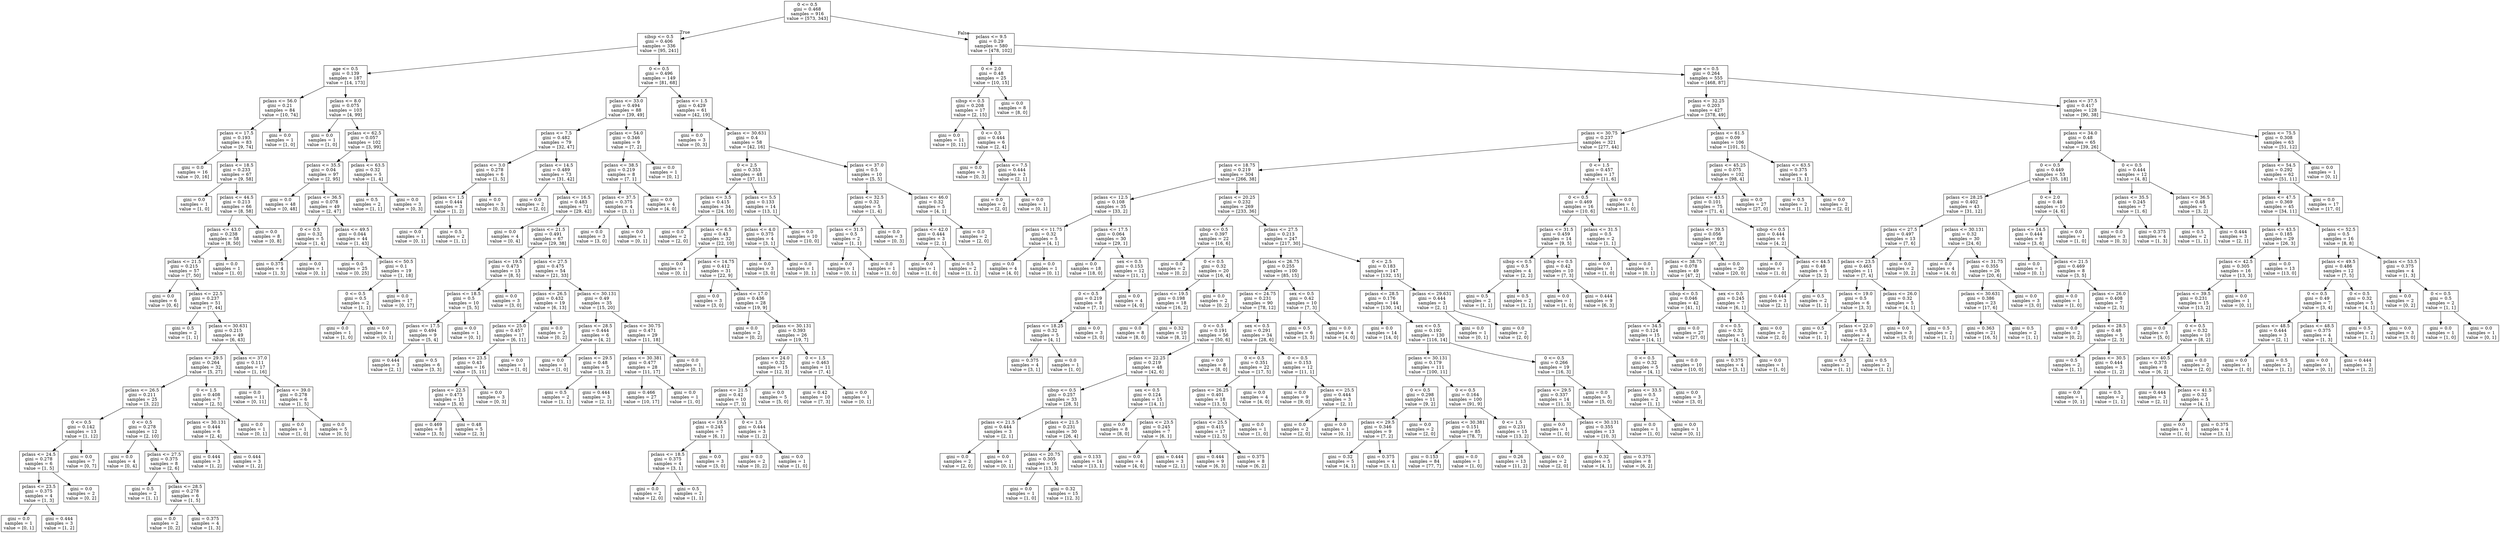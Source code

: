 digraph Tree {
node [shape=box] ;
0 [label="0 <= 0.5\ngini = 0.468\nsamples = 916\nvalue = [573, 343]"] ;
1 [label="sibsp <= 0.5\ngini = 0.406\nsamples = 336\nvalue = [95, 241]"] ;
0 -> 1 [labeldistance=2.5, labelangle=45, headlabel="True"] ;
2 [label="age <= 0.5\ngini = 0.139\nsamples = 187\nvalue = [14, 173]"] ;
1 -> 2 ;
3 [label="pclass <= 56.0\ngini = 0.21\nsamples = 84\nvalue = [10, 74]"] ;
2 -> 3 ;
4 [label="pclass <= 17.5\ngini = 0.193\nsamples = 83\nvalue = [9, 74]"] ;
3 -> 4 ;
5 [label="gini = 0.0\nsamples = 16\nvalue = [0, 16]"] ;
4 -> 5 ;
6 [label="pclass <= 18.5\ngini = 0.233\nsamples = 67\nvalue = [9, 58]"] ;
4 -> 6 ;
7 [label="gini = 0.0\nsamples = 1\nvalue = [1, 0]"] ;
6 -> 7 ;
8 [label="pclass <= 44.5\ngini = 0.213\nsamples = 66\nvalue = [8, 58]"] ;
6 -> 8 ;
9 [label="pclass <= 43.0\ngini = 0.238\nsamples = 58\nvalue = [8, 50]"] ;
8 -> 9 ;
10 [label="pclass <= 21.5\ngini = 0.215\nsamples = 57\nvalue = [7, 50]"] ;
9 -> 10 ;
11 [label="gini = 0.0\nsamples = 6\nvalue = [0, 6]"] ;
10 -> 11 ;
12 [label="pclass <= 22.5\ngini = 0.237\nsamples = 51\nvalue = [7, 44]"] ;
10 -> 12 ;
13 [label="gini = 0.5\nsamples = 2\nvalue = [1, 1]"] ;
12 -> 13 ;
14 [label="pclass <= 30.631\ngini = 0.215\nsamples = 49\nvalue = [6, 43]"] ;
12 -> 14 ;
15 [label="pclass <= 29.5\ngini = 0.264\nsamples = 32\nvalue = [5, 27]"] ;
14 -> 15 ;
16 [label="pclass <= 26.5\ngini = 0.211\nsamples = 25\nvalue = [3, 22]"] ;
15 -> 16 ;
17 [label="0 <= 0.5\ngini = 0.142\nsamples = 13\nvalue = [1, 12]"] ;
16 -> 17 ;
18 [label="pclass <= 24.5\ngini = 0.278\nsamples = 6\nvalue = [1, 5]"] ;
17 -> 18 ;
19 [label="pclass <= 23.5\ngini = 0.375\nsamples = 4\nvalue = [1, 3]"] ;
18 -> 19 ;
20 [label="gini = 0.0\nsamples = 1\nvalue = [0, 1]"] ;
19 -> 20 ;
21 [label="gini = 0.444\nsamples = 3\nvalue = [1, 2]"] ;
19 -> 21 ;
22 [label="gini = 0.0\nsamples = 2\nvalue = [0, 2]"] ;
18 -> 22 ;
23 [label="gini = 0.0\nsamples = 7\nvalue = [0, 7]"] ;
17 -> 23 ;
24 [label="0 <= 0.5\ngini = 0.278\nsamples = 12\nvalue = [2, 10]"] ;
16 -> 24 ;
25 [label="gini = 0.0\nsamples = 4\nvalue = [0, 4]"] ;
24 -> 25 ;
26 [label="pclass <= 27.5\ngini = 0.375\nsamples = 8\nvalue = [2, 6]"] ;
24 -> 26 ;
27 [label="gini = 0.5\nsamples = 2\nvalue = [1, 1]"] ;
26 -> 27 ;
28 [label="pclass <= 28.5\ngini = 0.278\nsamples = 6\nvalue = [1, 5]"] ;
26 -> 28 ;
29 [label="gini = 0.0\nsamples = 2\nvalue = [0, 2]"] ;
28 -> 29 ;
30 [label="gini = 0.375\nsamples = 4\nvalue = [1, 3]"] ;
28 -> 30 ;
31 [label="0 <= 1.5\ngini = 0.408\nsamples = 7\nvalue = [2, 5]"] ;
15 -> 31 ;
32 [label="pclass <= 30.131\ngini = 0.444\nsamples = 6\nvalue = [2, 4]"] ;
31 -> 32 ;
33 [label="gini = 0.444\nsamples = 3\nvalue = [1, 2]"] ;
32 -> 33 ;
34 [label="gini = 0.444\nsamples = 3\nvalue = [1, 2]"] ;
32 -> 34 ;
35 [label="gini = 0.0\nsamples = 1\nvalue = [0, 1]"] ;
31 -> 35 ;
36 [label="pclass <= 37.0\ngini = 0.111\nsamples = 17\nvalue = [1, 16]"] ;
14 -> 36 ;
37 [label="gini = 0.0\nsamples = 11\nvalue = [0, 11]"] ;
36 -> 37 ;
38 [label="pclass <= 39.0\ngini = 0.278\nsamples = 6\nvalue = [1, 5]"] ;
36 -> 38 ;
39 [label="gini = 0.0\nsamples = 1\nvalue = [1, 0]"] ;
38 -> 39 ;
40 [label="gini = 0.0\nsamples = 5\nvalue = [0, 5]"] ;
38 -> 40 ;
41 [label="gini = 0.0\nsamples = 1\nvalue = [1, 0]"] ;
9 -> 41 ;
42 [label="gini = 0.0\nsamples = 8\nvalue = [0, 8]"] ;
8 -> 42 ;
43 [label="gini = 0.0\nsamples = 1\nvalue = [1, 0]"] ;
3 -> 43 ;
44 [label="pclass <= 8.0\ngini = 0.075\nsamples = 103\nvalue = [4, 99]"] ;
2 -> 44 ;
45 [label="gini = 0.0\nsamples = 1\nvalue = [1, 0]"] ;
44 -> 45 ;
46 [label="pclass <= 62.5\ngini = 0.057\nsamples = 102\nvalue = [3, 99]"] ;
44 -> 46 ;
47 [label="pclass <= 35.5\ngini = 0.04\nsamples = 97\nvalue = [2, 95]"] ;
46 -> 47 ;
48 [label="gini = 0.0\nsamples = 48\nvalue = [0, 48]"] ;
47 -> 48 ;
49 [label="pclass <= 36.5\ngini = 0.078\nsamples = 49\nvalue = [2, 47]"] ;
47 -> 49 ;
50 [label="0 <= 0.5\ngini = 0.32\nsamples = 5\nvalue = [1, 4]"] ;
49 -> 50 ;
51 [label="gini = 0.375\nsamples = 4\nvalue = [1, 3]"] ;
50 -> 51 ;
52 [label="gini = 0.0\nsamples = 1\nvalue = [0, 1]"] ;
50 -> 52 ;
53 [label="pclass <= 49.5\ngini = 0.044\nsamples = 44\nvalue = [1, 43]"] ;
49 -> 53 ;
54 [label="gini = 0.0\nsamples = 25\nvalue = [0, 25]"] ;
53 -> 54 ;
55 [label="pclass <= 50.5\ngini = 0.1\nsamples = 19\nvalue = [1, 18]"] ;
53 -> 55 ;
56 [label="0 <= 0.5\ngini = 0.5\nsamples = 2\nvalue = [1, 1]"] ;
55 -> 56 ;
57 [label="gini = 0.0\nsamples = 1\nvalue = [1, 0]"] ;
56 -> 57 ;
58 [label="gini = 0.0\nsamples = 1\nvalue = [0, 1]"] ;
56 -> 58 ;
59 [label="gini = 0.0\nsamples = 17\nvalue = [0, 17]"] ;
55 -> 59 ;
60 [label="pclass <= 63.5\ngini = 0.32\nsamples = 5\nvalue = [1, 4]"] ;
46 -> 60 ;
61 [label="gini = 0.5\nsamples = 2\nvalue = [1, 1]"] ;
60 -> 61 ;
62 [label="gini = 0.0\nsamples = 3\nvalue = [0, 3]"] ;
60 -> 62 ;
63 [label="0 <= 0.5\ngini = 0.496\nsamples = 149\nvalue = [81, 68]"] ;
1 -> 63 ;
64 [label="pclass <= 33.0\ngini = 0.494\nsamples = 88\nvalue = [39, 49]"] ;
63 -> 64 ;
65 [label="pclass <= 7.5\ngini = 0.482\nsamples = 79\nvalue = [32, 47]"] ;
64 -> 65 ;
66 [label="pclass <= 3.0\ngini = 0.278\nsamples = 6\nvalue = [1, 5]"] ;
65 -> 66 ;
67 [label="pclass <= 1.5\ngini = 0.444\nsamples = 3\nvalue = [1, 2]"] ;
66 -> 67 ;
68 [label="gini = 0.0\nsamples = 1\nvalue = [0, 1]"] ;
67 -> 68 ;
69 [label="gini = 0.5\nsamples = 2\nvalue = [1, 1]"] ;
67 -> 69 ;
70 [label="gini = 0.0\nsamples = 3\nvalue = [0, 3]"] ;
66 -> 70 ;
71 [label="pclass <= 14.5\ngini = 0.489\nsamples = 73\nvalue = [31, 42]"] ;
65 -> 71 ;
72 [label="gini = 0.0\nsamples = 2\nvalue = [2, 0]"] ;
71 -> 72 ;
73 [label="pclass <= 16.5\ngini = 0.483\nsamples = 71\nvalue = [29, 42]"] ;
71 -> 73 ;
74 [label="gini = 0.0\nsamples = 4\nvalue = [0, 4]"] ;
73 -> 74 ;
75 [label="pclass <= 21.5\ngini = 0.491\nsamples = 67\nvalue = [29, 38]"] ;
73 -> 75 ;
76 [label="pclass <= 19.5\ngini = 0.473\nsamples = 13\nvalue = [8, 5]"] ;
75 -> 76 ;
77 [label="pclass <= 18.5\ngini = 0.5\nsamples = 10\nvalue = [5, 5]"] ;
76 -> 77 ;
78 [label="pclass <= 17.5\ngini = 0.494\nsamples = 9\nvalue = [5, 4]"] ;
77 -> 78 ;
79 [label="gini = 0.444\nsamples = 3\nvalue = [2, 1]"] ;
78 -> 79 ;
80 [label="gini = 0.5\nsamples = 6\nvalue = [3, 3]"] ;
78 -> 80 ;
81 [label="gini = 0.0\nsamples = 1\nvalue = [0, 1]"] ;
77 -> 81 ;
82 [label="gini = 0.0\nsamples = 3\nvalue = [3, 0]"] ;
76 -> 82 ;
83 [label="pclass <= 27.5\ngini = 0.475\nsamples = 54\nvalue = [21, 33]"] ;
75 -> 83 ;
84 [label="pclass <= 26.5\ngini = 0.432\nsamples = 19\nvalue = [6, 13]"] ;
83 -> 84 ;
85 [label="pclass <= 25.0\ngini = 0.457\nsamples = 17\nvalue = [6, 11]"] ;
84 -> 85 ;
86 [label="pclass <= 23.5\ngini = 0.43\nsamples = 16\nvalue = [5, 11]"] ;
85 -> 86 ;
87 [label="pclass <= 22.5\ngini = 0.473\nsamples = 13\nvalue = [5, 8]"] ;
86 -> 87 ;
88 [label="gini = 0.469\nsamples = 8\nvalue = [3, 5]"] ;
87 -> 88 ;
89 [label="gini = 0.48\nsamples = 5\nvalue = [2, 3]"] ;
87 -> 89 ;
90 [label="gini = 0.0\nsamples = 3\nvalue = [0, 3]"] ;
86 -> 90 ;
91 [label="gini = 0.0\nsamples = 1\nvalue = [1, 0]"] ;
85 -> 91 ;
92 [label="gini = 0.0\nsamples = 2\nvalue = [0, 2]"] ;
84 -> 92 ;
93 [label="pclass <= 30.131\ngini = 0.49\nsamples = 35\nvalue = [15, 20]"] ;
83 -> 93 ;
94 [label="pclass <= 28.5\ngini = 0.444\nsamples = 6\nvalue = [4, 2]"] ;
93 -> 94 ;
95 [label="gini = 0.0\nsamples = 1\nvalue = [1, 0]"] ;
94 -> 95 ;
96 [label="pclass <= 29.5\ngini = 0.48\nsamples = 5\nvalue = [3, 2]"] ;
94 -> 96 ;
97 [label="gini = 0.5\nsamples = 2\nvalue = [1, 1]"] ;
96 -> 97 ;
98 [label="gini = 0.444\nsamples = 3\nvalue = [2, 1]"] ;
96 -> 98 ;
99 [label="pclass <= 30.75\ngini = 0.471\nsamples = 29\nvalue = [11, 18]"] ;
93 -> 99 ;
100 [label="pclass <= 30.381\ngini = 0.477\nsamples = 28\nvalue = [11, 17]"] ;
99 -> 100 ;
101 [label="gini = 0.466\nsamples = 27\nvalue = [10, 17]"] ;
100 -> 101 ;
102 [label="gini = 0.0\nsamples = 1\nvalue = [1, 0]"] ;
100 -> 102 ;
103 [label="gini = 0.0\nsamples = 1\nvalue = [0, 1]"] ;
99 -> 103 ;
104 [label="pclass <= 54.0\ngini = 0.346\nsamples = 9\nvalue = [7, 2]"] ;
64 -> 104 ;
105 [label="pclass <= 38.5\ngini = 0.219\nsamples = 8\nvalue = [7, 1]"] ;
104 -> 105 ;
106 [label="pclass <= 37.5\ngini = 0.375\nsamples = 4\nvalue = [3, 1]"] ;
105 -> 106 ;
107 [label="gini = 0.0\nsamples = 3\nvalue = [3, 0]"] ;
106 -> 107 ;
108 [label="gini = 0.0\nsamples = 1\nvalue = [0, 1]"] ;
106 -> 108 ;
109 [label="gini = 0.0\nsamples = 4\nvalue = [4, 0]"] ;
105 -> 109 ;
110 [label="gini = 0.0\nsamples = 1\nvalue = [0, 1]"] ;
104 -> 110 ;
111 [label="pclass <= 1.5\ngini = 0.429\nsamples = 61\nvalue = [42, 19]"] ;
63 -> 111 ;
112 [label="gini = 0.0\nsamples = 3\nvalue = [0, 3]"] ;
111 -> 112 ;
113 [label="pclass <= 30.631\ngini = 0.4\nsamples = 58\nvalue = [42, 16]"] ;
111 -> 113 ;
114 [label="0 <= 2.5\ngini = 0.353\nsamples = 48\nvalue = [37, 11]"] ;
113 -> 114 ;
115 [label="pclass <= 3.5\ngini = 0.415\nsamples = 34\nvalue = [24, 10]"] ;
114 -> 115 ;
116 [label="gini = 0.0\nsamples = 2\nvalue = [2, 0]"] ;
115 -> 116 ;
117 [label="pclass <= 6.5\ngini = 0.43\nsamples = 32\nvalue = [22, 10]"] ;
115 -> 117 ;
118 [label="gini = 0.0\nsamples = 1\nvalue = [0, 1]"] ;
117 -> 118 ;
119 [label="pclass <= 14.75\ngini = 0.412\nsamples = 31\nvalue = [22, 9]"] ;
117 -> 119 ;
120 [label="gini = 0.0\nsamples = 3\nvalue = [3, 0]"] ;
119 -> 120 ;
121 [label="pclass <= 17.0\ngini = 0.436\nsamples = 28\nvalue = [19, 9]"] ;
119 -> 121 ;
122 [label="gini = 0.0\nsamples = 2\nvalue = [0, 2]"] ;
121 -> 122 ;
123 [label="pclass <= 30.131\ngini = 0.393\nsamples = 26\nvalue = [19, 7]"] ;
121 -> 123 ;
124 [label="pclass <= 24.0\ngini = 0.32\nsamples = 15\nvalue = [12, 3]"] ;
123 -> 124 ;
125 [label="pclass <= 21.5\ngini = 0.42\nsamples = 10\nvalue = [7, 3]"] ;
124 -> 125 ;
126 [label="pclass <= 19.5\ngini = 0.245\nsamples = 7\nvalue = [6, 1]"] ;
125 -> 126 ;
127 [label="pclass <= 18.5\ngini = 0.375\nsamples = 4\nvalue = [3, 1]"] ;
126 -> 127 ;
128 [label="gini = 0.0\nsamples = 2\nvalue = [2, 0]"] ;
127 -> 128 ;
129 [label="gini = 0.5\nsamples = 2\nvalue = [1, 1]"] ;
127 -> 129 ;
130 [label="gini = 0.0\nsamples = 3\nvalue = [3, 0]"] ;
126 -> 130 ;
131 [label="0 <= 1.5\ngini = 0.444\nsamples = 3\nvalue = [1, 2]"] ;
125 -> 131 ;
132 [label="gini = 0.0\nsamples = 2\nvalue = [0, 2]"] ;
131 -> 132 ;
133 [label="gini = 0.0\nsamples = 1\nvalue = [1, 0]"] ;
131 -> 133 ;
134 [label="gini = 0.0\nsamples = 5\nvalue = [5, 0]"] ;
124 -> 134 ;
135 [label="0 <= 1.5\ngini = 0.463\nsamples = 11\nvalue = [7, 4]"] ;
123 -> 135 ;
136 [label="gini = 0.42\nsamples = 10\nvalue = [7, 3]"] ;
135 -> 136 ;
137 [label="gini = 0.0\nsamples = 1\nvalue = [0, 1]"] ;
135 -> 137 ;
138 [label="pclass <= 5.5\ngini = 0.133\nsamples = 14\nvalue = [13, 1]"] ;
114 -> 138 ;
139 [label="pclass <= 4.0\ngini = 0.375\nsamples = 4\nvalue = [3, 1]"] ;
138 -> 139 ;
140 [label="gini = 0.0\nsamples = 3\nvalue = [3, 0]"] ;
139 -> 140 ;
141 [label="gini = 0.0\nsamples = 1\nvalue = [0, 1]"] ;
139 -> 141 ;
142 [label="gini = 0.0\nsamples = 10\nvalue = [10, 0]"] ;
138 -> 142 ;
143 [label="pclass <= 37.0\ngini = 0.5\nsamples = 10\nvalue = [5, 5]"] ;
113 -> 143 ;
144 [label="pclass <= 32.5\ngini = 0.32\nsamples = 5\nvalue = [1, 4]"] ;
143 -> 144 ;
145 [label="pclass <= 31.5\ngini = 0.5\nsamples = 2\nvalue = [1, 1]"] ;
144 -> 145 ;
146 [label="gini = 0.0\nsamples = 1\nvalue = [0, 1]"] ;
145 -> 146 ;
147 [label="gini = 0.0\nsamples = 1\nvalue = [1, 0]"] ;
145 -> 147 ;
148 [label="gini = 0.0\nsamples = 3\nvalue = [0, 3]"] ;
144 -> 148 ;
149 [label="pclass <= 46.0\ngini = 0.32\nsamples = 5\nvalue = [4, 1]"] ;
143 -> 149 ;
150 [label="pclass <= 42.0\ngini = 0.444\nsamples = 3\nvalue = [2, 1]"] ;
149 -> 150 ;
151 [label="gini = 0.0\nsamples = 1\nvalue = [1, 0]"] ;
150 -> 151 ;
152 [label="gini = 0.5\nsamples = 2\nvalue = [1, 1]"] ;
150 -> 152 ;
153 [label="gini = 0.0\nsamples = 2\nvalue = [2, 0]"] ;
149 -> 153 ;
154 [label="pclass <= 9.5\ngini = 0.29\nsamples = 580\nvalue = [478, 102]"] ;
0 -> 154 [labeldistance=2.5, labelangle=-45, headlabel="False"] ;
155 [label="0 <= 2.0\ngini = 0.48\nsamples = 25\nvalue = [10, 15]"] ;
154 -> 155 ;
156 [label="sibsp <= 0.5\ngini = 0.208\nsamples = 17\nvalue = [2, 15]"] ;
155 -> 156 ;
157 [label="gini = 0.0\nsamples = 11\nvalue = [0, 11]"] ;
156 -> 157 ;
158 [label="0 <= 0.5\ngini = 0.444\nsamples = 6\nvalue = [2, 4]"] ;
156 -> 158 ;
159 [label="gini = 0.0\nsamples = 3\nvalue = [0, 3]"] ;
158 -> 159 ;
160 [label="pclass <= 7.5\ngini = 0.444\nsamples = 3\nvalue = [2, 1]"] ;
158 -> 160 ;
161 [label="gini = 0.0\nsamples = 2\nvalue = [2, 0]"] ;
160 -> 161 ;
162 [label="gini = 0.0\nsamples = 1\nvalue = [0, 1]"] ;
160 -> 162 ;
163 [label="gini = 0.0\nsamples = 8\nvalue = [8, 0]"] ;
155 -> 163 ;
164 [label="age <= 0.5\ngini = 0.264\nsamples = 555\nvalue = [468, 87]"] ;
154 -> 164 ;
165 [label="pclass <= 32.25\ngini = 0.203\nsamples = 427\nvalue = [378, 49]"] ;
164 -> 165 ;
166 [label="pclass <= 30.75\ngini = 0.237\nsamples = 321\nvalue = [277, 44]"] ;
165 -> 166 ;
167 [label="pclass <= 18.75\ngini = 0.219\nsamples = 304\nvalue = [266, 38]"] ;
166 -> 167 ;
168 [label="pclass <= 12.5\ngini = 0.108\nsamples = 35\nvalue = [33, 2]"] ;
167 -> 168 ;
169 [label="pclass <= 11.75\ngini = 0.32\nsamples = 5\nvalue = [4, 1]"] ;
168 -> 169 ;
170 [label="gini = 0.0\nsamples = 4\nvalue = [4, 0]"] ;
169 -> 170 ;
171 [label="gini = 0.0\nsamples = 1\nvalue = [0, 1]"] ;
169 -> 171 ;
172 [label="pclass <= 17.5\ngini = 0.064\nsamples = 30\nvalue = [29, 1]"] ;
168 -> 172 ;
173 [label="gini = 0.0\nsamples = 18\nvalue = [18, 0]"] ;
172 -> 173 ;
174 [label="sex <= 0.5\ngini = 0.153\nsamples = 12\nvalue = [11, 1]"] ;
172 -> 174 ;
175 [label="0 <= 0.5\ngini = 0.219\nsamples = 8\nvalue = [7, 1]"] ;
174 -> 175 ;
176 [label="pclass <= 18.25\ngini = 0.32\nsamples = 5\nvalue = [4, 1]"] ;
175 -> 176 ;
177 [label="gini = 0.375\nsamples = 4\nvalue = [3, 1]"] ;
176 -> 177 ;
178 [label="gini = 0.0\nsamples = 1\nvalue = [1, 0]"] ;
176 -> 178 ;
179 [label="gini = 0.0\nsamples = 3\nvalue = [3, 0]"] ;
175 -> 179 ;
180 [label="gini = 0.0\nsamples = 4\nvalue = [4, 0]"] ;
174 -> 180 ;
181 [label="pclass <= 20.25\ngini = 0.232\nsamples = 269\nvalue = [233, 36]"] ;
167 -> 181 ;
182 [label="sibsp <= 0.5\ngini = 0.397\nsamples = 22\nvalue = [16, 6]"] ;
181 -> 182 ;
183 [label="gini = 0.0\nsamples = 2\nvalue = [0, 2]"] ;
182 -> 183 ;
184 [label="0 <= 0.5\ngini = 0.32\nsamples = 20\nvalue = [16, 4]"] ;
182 -> 184 ;
185 [label="pclass <= 19.5\ngini = 0.198\nsamples = 18\nvalue = [16, 2]"] ;
184 -> 185 ;
186 [label="gini = 0.0\nsamples = 8\nvalue = [8, 0]"] ;
185 -> 186 ;
187 [label="gini = 0.32\nsamples = 10\nvalue = [8, 2]"] ;
185 -> 187 ;
188 [label="gini = 0.0\nsamples = 2\nvalue = [0, 2]"] ;
184 -> 188 ;
189 [label="pclass <= 27.5\ngini = 0.213\nsamples = 247\nvalue = [217, 30]"] ;
181 -> 189 ;
190 [label="pclass <= 26.75\ngini = 0.255\nsamples = 100\nvalue = [85, 15]"] ;
189 -> 190 ;
191 [label="pclass <= 24.75\ngini = 0.231\nsamples = 90\nvalue = [78, 12]"] ;
190 -> 191 ;
192 [label="0 <= 0.5\ngini = 0.191\nsamples = 56\nvalue = [50, 6]"] ;
191 -> 192 ;
193 [label="pclass <= 22.25\ngini = 0.219\nsamples = 48\nvalue = [42, 6]"] ;
192 -> 193 ;
194 [label="sibsp <= 0.5\ngini = 0.257\nsamples = 33\nvalue = [28, 5]"] ;
193 -> 194 ;
195 [label="pclass <= 21.5\ngini = 0.444\nsamples = 3\nvalue = [2, 1]"] ;
194 -> 195 ;
196 [label="gini = 0.0\nsamples = 2\nvalue = [2, 0]"] ;
195 -> 196 ;
197 [label="gini = 0.0\nsamples = 1\nvalue = [0, 1]"] ;
195 -> 197 ;
198 [label="pclass <= 21.5\ngini = 0.231\nsamples = 30\nvalue = [26, 4]"] ;
194 -> 198 ;
199 [label="pclass <= 20.75\ngini = 0.305\nsamples = 16\nvalue = [13, 3]"] ;
198 -> 199 ;
200 [label="gini = 0.0\nsamples = 1\nvalue = [1, 0]"] ;
199 -> 200 ;
201 [label="gini = 0.32\nsamples = 15\nvalue = [12, 3]"] ;
199 -> 201 ;
202 [label="gini = 0.133\nsamples = 14\nvalue = [13, 1]"] ;
198 -> 202 ;
203 [label="sex <= 0.5\ngini = 0.124\nsamples = 15\nvalue = [14, 1]"] ;
193 -> 203 ;
204 [label="gini = 0.0\nsamples = 8\nvalue = [8, 0]"] ;
203 -> 204 ;
205 [label="pclass <= 23.5\ngini = 0.245\nsamples = 7\nvalue = [6, 1]"] ;
203 -> 205 ;
206 [label="gini = 0.0\nsamples = 4\nvalue = [4, 0]"] ;
205 -> 206 ;
207 [label="gini = 0.444\nsamples = 3\nvalue = [2, 1]"] ;
205 -> 207 ;
208 [label="gini = 0.0\nsamples = 8\nvalue = [8, 0]"] ;
192 -> 208 ;
209 [label="sex <= 0.5\ngini = 0.291\nsamples = 34\nvalue = [28, 6]"] ;
191 -> 209 ;
210 [label="0 <= 0.5\ngini = 0.351\nsamples = 22\nvalue = [17, 5]"] ;
209 -> 210 ;
211 [label="pclass <= 26.25\ngini = 0.401\nsamples = 18\nvalue = [13, 5]"] ;
210 -> 211 ;
212 [label="pclass <= 25.5\ngini = 0.415\nsamples = 17\nvalue = [12, 5]"] ;
211 -> 212 ;
213 [label="gini = 0.444\nsamples = 9\nvalue = [6, 3]"] ;
212 -> 213 ;
214 [label="gini = 0.375\nsamples = 8\nvalue = [6, 2]"] ;
212 -> 214 ;
215 [label="gini = 0.0\nsamples = 1\nvalue = [1, 0]"] ;
211 -> 215 ;
216 [label="gini = 0.0\nsamples = 4\nvalue = [4, 0]"] ;
210 -> 216 ;
217 [label="0 <= 0.5\ngini = 0.153\nsamples = 12\nvalue = [11, 1]"] ;
209 -> 217 ;
218 [label="gini = 0.0\nsamples = 9\nvalue = [9, 0]"] ;
217 -> 218 ;
219 [label="pclass <= 25.5\ngini = 0.444\nsamples = 3\nvalue = [2, 1]"] ;
217 -> 219 ;
220 [label="gini = 0.0\nsamples = 2\nvalue = [2, 0]"] ;
219 -> 220 ;
221 [label="gini = 0.0\nsamples = 1\nvalue = [0, 1]"] ;
219 -> 221 ;
222 [label="sex <= 0.5\ngini = 0.42\nsamples = 10\nvalue = [7, 3]"] ;
190 -> 222 ;
223 [label="gini = 0.5\nsamples = 6\nvalue = [3, 3]"] ;
222 -> 223 ;
224 [label="gini = 0.0\nsamples = 4\nvalue = [4, 0]"] ;
222 -> 224 ;
225 [label="0 <= 2.5\ngini = 0.183\nsamples = 147\nvalue = [132, 15]"] ;
189 -> 225 ;
226 [label="pclass <= 28.5\ngini = 0.176\nsamples = 144\nvalue = [130, 14]"] ;
225 -> 226 ;
227 [label="gini = 0.0\nsamples = 14\nvalue = [14, 0]"] ;
226 -> 227 ;
228 [label="sex <= 0.5\ngini = 0.192\nsamples = 130\nvalue = [116, 14]"] ;
226 -> 228 ;
229 [label="pclass <= 30.131\ngini = 0.179\nsamples = 111\nvalue = [100, 11]"] ;
228 -> 229 ;
230 [label="0 <= 0.5\ngini = 0.298\nsamples = 11\nvalue = [9, 2]"] ;
229 -> 230 ;
231 [label="pclass <= 29.5\ngini = 0.346\nsamples = 9\nvalue = [7, 2]"] ;
230 -> 231 ;
232 [label="gini = 0.32\nsamples = 5\nvalue = [4, 1]"] ;
231 -> 232 ;
233 [label="gini = 0.375\nsamples = 4\nvalue = [3, 1]"] ;
231 -> 233 ;
234 [label="gini = 0.0\nsamples = 2\nvalue = [2, 0]"] ;
230 -> 234 ;
235 [label="0 <= 0.5\ngini = 0.164\nsamples = 100\nvalue = [91, 9]"] ;
229 -> 235 ;
236 [label="pclass <= 30.381\ngini = 0.151\nsamples = 85\nvalue = [78, 7]"] ;
235 -> 236 ;
237 [label="gini = 0.153\nsamples = 84\nvalue = [77, 7]"] ;
236 -> 237 ;
238 [label="gini = 0.0\nsamples = 1\nvalue = [1, 0]"] ;
236 -> 238 ;
239 [label="0 <= 1.5\ngini = 0.231\nsamples = 15\nvalue = [13, 2]"] ;
235 -> 239 ;
240 [label="gini = 0.26\nsamples = 13\nvalue = [11, 2]"] ;
239 -> 240 ;
241 [label="gini = 0.0\nsamples = 2\nvalue = [2, 0]"] ;
239 -> 241 ;
242 [label="0 <= 0.5\ngini = 0.266\nsamples = 19\nvalue = [16, 3]"] ;
228 -> 242 ;
243 [label="pclass <= 29.5\ngini = 0.337\nsamples = 14\nvalue = [11, 3]"] ;
242 -> 243 ;
244 [label="gini = 0.0\nsamples = 1\nvalue = [1, 0]"] ;
243 -> 244 ;
245 [label="pclass <= 30.131\ngini = 0.355\nsamples = 13\nvalue = [10, 3]"] ;
243 -> 245 ;
246 [label="gini = 0.32\nsamples = 5\nvalue = [4, 1]"] ;
245 -> 246 ;
247 [label="gini = 0.375\nsamples = 8\nvalue = [6, 2]"] ;
245 -> 247 ;
248 [label="gini = 0.0\nsamples = 5\nvalue = [5, 0]"] ;
242 -> 248 ;
249 [label="pclass <= 29.631\ngini = 0.444\nsamples = 3\nvalue = [2, 1]"] ;
225 -> 249 ;
250 [label="gini = 0.0\nsamples = 1\nvalue = [0, 1]"] ;
249 -> 250 ;
251 [label="gini = 0.0\nsamples = 2\nvalue = [2, 0]"] ;
249 -> 251 ;
252 [label="0 <= 1.5\ngini = 0.457\nsamples = 17\nvalue = [11, 6]"] ;
166 -> 252 ;
253 [label="0 <= 0.5\ngini = 0.469\nsamples = 16\nvalue = [10, 6]"] ;
252 -> 253 ;
254 [label="pclass <= 31.5\ngini = 0.459\nsamples = 14\nvalue = [9, 5]"] ;
253 -> 254 ;
255 [label="sibsp <= 0.5\ngini = 0.5\nsamples = 4\nvalue = [2, 2]"] ;
254 -> 255 ;
256 [label="gini = 0.5\nsamples = 2\nvalue = [1, 1]"] ;
255 -> 256 ;
257 [label="gini = 0.5\nsamples = 2\nvalue = [1, 1]"] ;
255 -> 257 ;
258 [label="sibsp <= 0.5\ngini = 0.42\nsamples = 10\nvalue = [7, 3]"] ;
254 -> 258 ;
259 [label="gini = 0.0\nsamples = 1\nvalue = [1, 0]"] ;
258 -> 259 ;
260 [label="gini = 0.444\nsamples = 9\nvalue = [6, 3]"] ;
258 -> 260 ;
261 [label="pclass <= 31.5\ngini = 0.5\nsamples = 2\nvalue = [1, 1]"] ;
253 -> 261 ;
262 [label="gini = 0.0\nsamples = 1\nvalue = [1, 0]"] ;
261 -> 262 ;
263 [label="gini = 0.0\nsamples = 1\nvalue = [0, 1]"] ;
261 -> 263 ;
264 [label="gini = 0.0\nsamples = 1\nvalue = [1, 0]"] ;
252 -> 264 ;
265 [label="pclass <= 61.5\ngini = 0.09\nsamples = 106\nvalue = [101, 5]"] ;
165 -> 265 ;
266 [label="pclass <= 45.25\ngini = 0.075\nsamples = 102\nvalue = [98, 4]"] ;
265 -> 266 ;
267 [label="pclass <= 43.5\ngini = 0.101\nsamples = 75\nvalue = [71, 4]"] ;
266 -> 267 ;
268 [label="pclass <= 39.5\ngini = 0.056\nsamples = 69\nvalue = [67, 2]"] ;
267 -> 268 ;
269 [label="pclass <= 38.75\ngini = 0.078\nsamples = 49\nvalue = [47, 2]"] ;
268 -> 269 ;
270 [label="sibsp <= 0.5\ngini = 0.046\nsamples = 42\nvalue = [41, 1]"] ;
269 -> 270 ;
271 [label="pclass <= 34.5\ngini = 0.124\nsamples = 15\nvalue = [14, 1]"] ;
270 -> 271 ;
272 [label="0 <= 0.5\ngini = 0.32\nsamples = 5\nvalue = [4, 1]"] ;
271 -> 272 ;
273 [label="pclass <= 33.5\ngini = 0.5\nsamples = 2\nvalue = [1, 1]"] ;
272 -> 273 ;
274 [label="gini = 0.0\nsamples = 1\nvalue = [1, 0]"] ;
273 -> 274 ;
275 [label="gini = 0.0\nsamples = 1\nvalue = [0, 1]"] ;
273 -> 275 ;
276 [label="gini = 0.0\nsamples = 3\nvalue = [3, 0]"] ;
272 -> 276 ;
277 [label="gini = 0.0\nsamples = 10\nvalue = [10, 0]"] ;
271 -> 277 ;
278 [label="gini = 0.0\nsamples = 27\nvalue = [27, 0]"] ;
270 -> 278 ;
279 [label="sex <= 0.5\ngini = 0.245\nsamples = 7\nvalue = [6, 1]"] ;
269 -> 279 ;
280 [label="0 <= 0.5\ngini = 0.32\nsamples = 5\nvalue = [4, 1]"] ;
279 -> 280 ;
281 [label="gini = 0.375\nsamples = 4\nvalue = [3, 1]"] ;
280 -> 281 ;
282 [label="gini = 0.0\nsamples = 1\nvalue = [1, 0]"] ;
280 -> 282 ;
283 [label="gini = 0.0\nsamples = 2\nvalue = [2, 0]"] ;
279 -> 283 ;
284 [label="gini = 0.0\nsamples = 20\nvalue = [20, 0]"] ;
268 -> 284 ;
285 [label="sibsp <= 0.5\ngini = 0.444\nsamples = 6\nvalue = [4, 2]"] ;
267 -> 285 ;
286 [label="gini = 0.0\nsamples = 1\nvalue = [1, 0]"] ;
285 -> 286 ;
287 [label="pclass <= 44.5\ngini = 0.48\nsamples = 5\nvalue = [3, 2]"] ;
285 -> 287 ;
288 [label="gini = 0.444\nsamples = 3\nvalue = [2, 1]"] ;
287 -> 288 ;
289 [label="gini = 0.5\nsamples = 2\nvalue = [1, 1]"] ;
287 -> 289 ;
290 [label="gini = 0.0\nsamples = 27\nvalue = [27, 0]"] ;
266 -> 290 ;
291 [label="pclass <= 63.5\ngini = 0.375\nsamples = 4\nvalue = [3, 1]"] ;
265 -> 291 ;
292 [label="gini = 0.5\nsamples = 2\nvalue = [1, 1]"] ;
291 -> 292 ;
293 [label="gini = 0.0\nsamples = 2\nvalue = [2, 0]"] ;
291 -> 293 ;
294 [label="pclass <= 37.5\ngini = 0.417\nsamples = 128\nvalue = [90, 38]"] ;
164 -> 294 ;
295 [label="pclass <= 34.0\ngini = 0.48\nsamples = 65\nvalue = [39, 26]"] ;
294 -> 295 ;
296 [label="0 <= 0.5\ngini = 0.449\nsamples = 53\nvalue = [35, 18]"] ;
295 -> 296 ;
297 [label="pclass <= 28.25\ngini = 0.402\nsamples = 43\nvalue = [31, 12]"] ;
296 -> 297 ;
298 [label="pclass <= 27.5\ngini = 0.497\nsamples = 13\nvalue = [7, 6]"] ;
297 -> 298 ;
299 [label="pclass <= 23.5\ngini = 0.463\nsamples = 11\nvalue = [7, 4]"] ;
298 -> 299 ;
300 [label="pclass <= 19.0\ngini = 0.5\nsamples = 6\nvalue = [3, 3]"] ;
299 -> 300 ;
301 [label="gini = 0.5\nsamples = 2\nvalue = [1, 1]"] ;
300 -> 301 ;
302 [label="pclass <= 22.0\ngini = 0.5\nsamples = 4\nvalue = [2, 2]"] ;
300 -> 302 ;
303 [label="gini = 0.5\nsamples = 2\nvalue = [1, 1]"] ;
302 -> 303 ;
304 [label="gini = 0.5\nsamples = 2\nvalue = [1, 1]"] ;
302 -> 304 ;
305 [label="pclass <= 26.0\ngini = 0.32\nsamples = 5\nvalue = [4, 1]"] ;
299 -> 305 ;
306 [label="gini = 0.0\nsamples = 3\nvalue = [3, 0]"] ;
305 -> 306 ;
307 [label="gini = 0.5\nsamples = 2\nvalue = [1, 1]"] ;
305 -> 307 ;
308 [label="gini = 0.0\nsamples = 2\nvalue = [0, 2]"] ;
298 -> 308 ;
309 [label="pclass <= 30.131\ngini = 0.32\nsamples = 30\nvalue = [24, 6]"] ;
297 -> 309 ;
310 [label="gini = 0.0\nsamples = 4\nvalue = [4, 0]"] ;
309 -> 310 ;
311 [label="pclass <= 31.75\ngini = 0.355\nsamples = 26\nvalue = [20, 6]"] ;
309 -> 311 ;
312 [label="pclass <= 30.631\ngini = 0.386\nsamples = 23\nvalue = [17, 6]"] ;
311 -> 312 ;
313 [label="gini = 0.363\nsamples = 21\nvalue = [16, 5]"] ;
312 -> 313 ;
314 [label="gini = 0.5\nsamples = 2\nvalue = [1, 1]"] ;
312 -> 314 ;
315 [label="gini = 0.0\nsamples = 3\nvalue = [3, 0]"] ;
311 -> 315 ;
316 [label="0 <= 2.0\ngini = 0.48\nsamples = 10\nvalue = [4, 6]"] ;
296 -> 316 ;
317 [label="pclass <= 14.5\ngini = 0.444\nsamples = 9\nvalue = [3, 6]"] ;
316 -> 317 ;
318 [label="gini = 0.0\nsamples = 1\nvalue = [0, 1]"] ;
317 -> 318 ;
319 [label="pclass <= 21.5\ngini = 0.469\nsamples = 8\nvalue = [3, 5]"] ;
317 -> 319 ;
320 [label="gini = 0.0\nsamples = 1\nvalue = [1, 0]"] ;
319 -> 320 ;
321 [label="pclass <= 26.0\ngini = 0.408\nsamples = 7\nvalue = [2, 5]"] ;
319 -> 321 ;
322 [label="gini = 0.0\nsamples = 2\nvalue = [0, 2]"] ;
321 -> 322 ;
323 [label="pclass <= 28.5\ngini = 0.48\nsamples = 5\nvalue = [2, 3]"] ;
321 -> 323 ;
324 [label="gini = 0.5\nsamples = 2\nvalue = [1, 1]"] ;
323 -> 324 ;
325 [label="pclass <= 30.5\ngini = 0.444\nsamples = 3\nvalue = [1, 2]"] ;
323 -> 325 ;
326 [label="gini = 0.0\nsamples = 1\nvalue = [0, 1]"] ;
325 -> 326 ;
327 [label="gini = 0.5\nsamples = 2\nvalue = [1, 1]"] ;
325 -> 327 ;
328 [label="gini = 0.0\nsamples = 1\nvalue = [1, 0]"] ;
316 -> 328 ;
329 [label="0 <= 0.5\ngini = 0.444\nsamples = 12\nvalue = [4, 8]"] ;
295 -> 329 ;
330 [label="pclass <= 35.5\ngini = 0.245\nsamples = 7\nvalue = [1, 6]"] ;
329 -> 330 ;
331 [label="gini = 0.0\nsamples = 3\nvalue = [0, 3]"] ;
330 -> 331 ;
332 [label="gini = 0.375\nsamples = 4\nvalue = [1, 3]"] ;
330 -> 332 ;
333 [label="pclass <= 36.5\ngini = 0.48\nsamples = 5\nvalue = [3, 2]"] ;
329 -> 333 ;
334 [label="gini = 0.5\nsamples = 2\nvalue = [1, 1]"] ;
333 -> 334 ;
335 [label="gini = 0.444\nsamples = 3\nvalue = [2, 1]"] ;
333 -> 335 ;
336 [label="pclass <= 75.5\ngini = 0.308\nsamples = 63\nvalue = [51, 12]"] ;
294 -> 336 ;
337 [label="pclass <= 54.5\ngini = 0.292\nsamples = 62\nvalue = [51, 11]"] ;
336 -> 337 ;
338 [label="pclass <= 47.5\ngini = 0.369\nsamples = 45\nvalue = [34, 11]"] ;
337 -> 338 ;
339 [label="pclass <= 43.5\ngini = 0.185\nsamples = 29\nvalue = [26, 3]"] ;
338 -> 339 ;
340 [label="pclass <= 42.5\ngini = 0.305\nsamples = 16\nvalue = [13, 3]"] ;
339 -> 340 ;
341 [label="pclass <= 39.5\ngini = 0.231\nsamples = 15\nvalue = [13, 2]"] ;
340 -> 341 ;
342 [label="gini = 0.0\nsamples = 5\nvalue = [5, 0]"] ;
341 -> 342 ;
343 [label="0 <= 0.5\ngini = 0.32\nsamples = 10\nvalue = [8, 2]"] ;
341 -> 343 ;
344 [label="pclass <= 40.5\ngini = 0.375\nsamples = 8\nvalue = [6, 2]"] ;
343 -> 344 ;
345 [label="gini = 0.444\nsamples = 3\nvalue = [2, 1]"] ;
344 -> 345 ;
346 [label="pclass <= 41.5\ngini = 0.32\nsamples = 5\nvalue = [4, 1]"] ;
344 -> 346 ;
347 [label="gini = 0.0\nsamples = 1\nvalue = [1, 0]"] ;
346 -> 347 ;
348 [label="gini = 0.375\nsamples = 4\nvalue = [3, 1]"] ;
346 -> 348 ;
349 [label="gini = 0.0\nsamples = 2\nvalue = [2, 0]"] ;
343 -> 349 ;
350 [label="gini = 0.0\nsamples = 1\nvalue = [0, 1]"] ;
340 -> 350 ;
351 [label="gini = 0.0\nsamples = 13\nvalue = [13, 0]"] ;
339 -> 351 ;
352 [label="pclass <= 52.5\ngini = 0.5\nsamples = 16\nvalue = [8, 8]"] ;
338 -> 352 ;
353 [label="pclass <= 49.5\ngini = 0.486\nsamples = 12\nvalue = [7, 5]"] ;
352 -> 353 ;
354 [label="0 <= 0.5\ngini = 0.49\nsamples = 7\nvalue = [3, 4]"] ;
353 -> 354 ;
355 [label="pclass <= 48.5\ngini = 0.444\nsamples = 3\nvalue = [2, 1]"] ;
354 -> 355 ;
356 [label="gini = 0.0\nsamples = 1\nvalue = [1, 0]"] ;
355 -> 356 ;
357 [label="gini = 0.5\nsamples = 2\nvalue = [1, 1]"] ;
355 -> 357 ;
358 [label="pclass <= 48.5\ngini = 0.375\nsamples = 4\nvalue = [1, 3]"] ;
354 -> 358 ;
359 [label="gini = 0.0\nsamples = 1\nvalue = [0, 1]"] ;
358 -> 359 ;
360 [label="gini = 0.444\nsamples = 3\nvalue = [1, 2]"] ;
358 -> 360 ;
361 [label="0 <= 0.5\ngini = 0.32\nsamples = 5\nvalue = [4, 1]"] ;
353 -> 361 ;
362 [label="gini = 0.5\nsamples = 2\nvalue = [1, 1]"] ;
361 -> 362 ;
363 [label="gini = 0.0\nsamples = 3\nvalue = [3, 0]"] ;
361 -> 363 ;
364 [label="pclass <= 53.5\ngini = 0.375\nsamples = 4\nvalue = [1, 3]"] ;
352 -> 364 ;
365 [label="gini = 0.0\nsamples = 2\nvalue = [0, 2]"] ;
364 -> 365 ;
366 [label="0 <= 0.5\ngini = 0.5\nsamples = 2\nvalue = [1, 1]"] ;
364 -> 366 ;
367 [label="gini = 0.0\nsamples = 1\nvalue = [1, 0]"] ;
366 -> 367 ;
368 [label="gini = 0.0\nsamples = 1\nvalue = [0, 1]"] ;
366 -> 368 ;
369 [label="gini = 0.0\nsamples = 17\nvalue = [17, 0]"] ;
337 -> 369 ;
370 [label="gini = 0.0\nsamples = 1\nvalue = [0, 1]"] ;
336 -> 370 ;
}